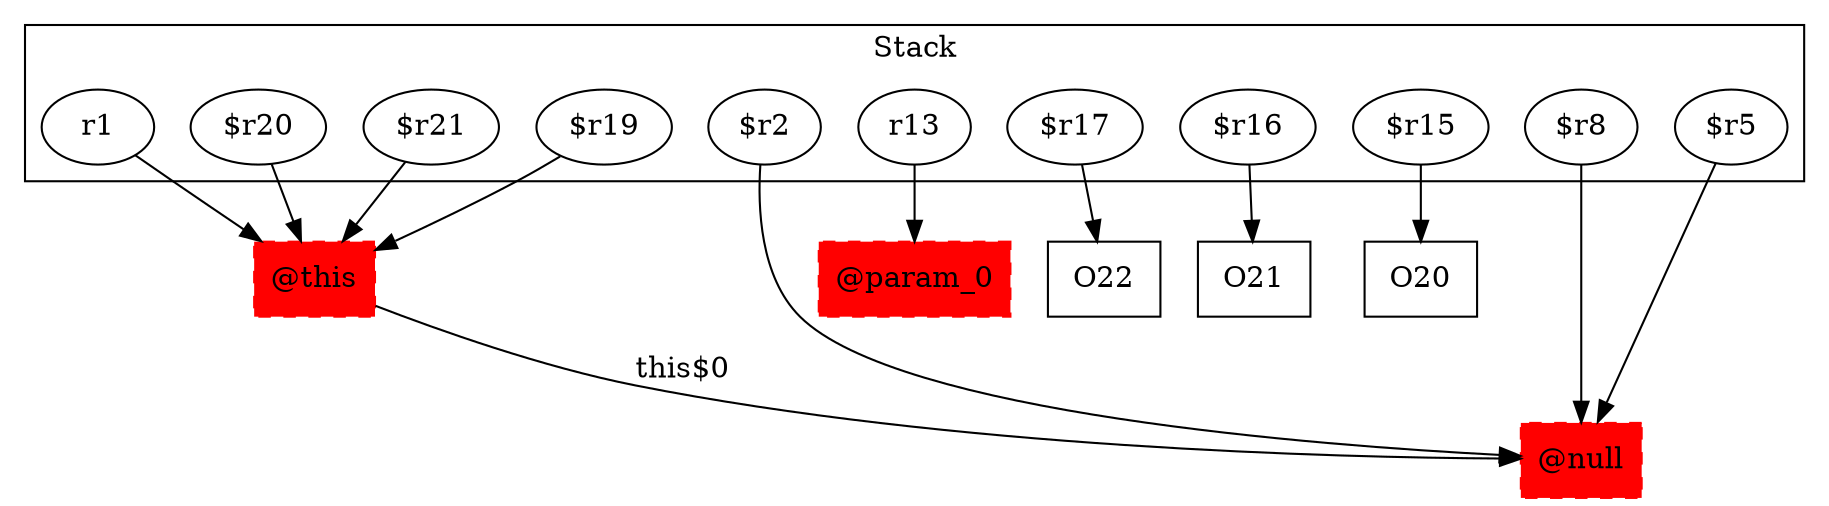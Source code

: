 digraph sample {
  rankDir="LR";
  subgraph cluster_0 {
    label="Stack"
    "r1"; "$r20"; "$r2"; "r13"; "$r21"; "$r17"; "$r16"; "$r15"; "$r8"; "$r5"; "$r19"; 
  }
  "r1" -> { "@this"[shape=box]};
  "$r20" -> { "@this"[shape=box]};
  "$r2" -> { "@null"[shape=box]};
  "r13" -> { "@param_0"[shape=box]};
  "$r21" -> { "@this"[shape=box]};
  "$r17" -> { O22[shape=box]};
  "$r16" -> { O21[shape=box]};
  "$r15" -> { O20[shape=box]};
  "$r8" -> { "@null"[shape=box]};
  "$r5" -> { "@null"[shape=box]};
  "$r19" -> { "@this"[shape=box]};
  "@null"[shape=box, style="filled,dashed"];
  "@this" -> "@null"[label="this$0", weight="0.2"]
  "@this"[shape=box, style="filled,dashed"];
  "@param_0"[shape=box, style="filled,dashed"];
  "@null"[color="red"];
  "@this"[color="red"];
  "@param_0"[color="red"];
}
